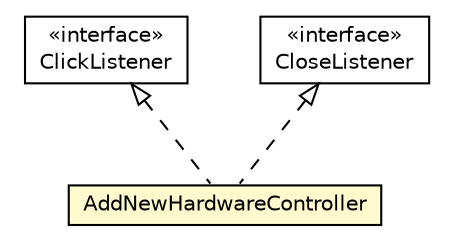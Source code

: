 #!/usr/local/bin/dot
#
# Class diagram 
# Generated by UMLGraph version R5_6-24-gf6e263 (http://www.umlgraph.org/)
#

digraph G {
	edge [fontname="Helvetica",fontsize=10,labelfontname="Helvetica",labelfontsize=10];
	node [fontname="Helvetica",fontsize=10,shape=plaintext];
	nodesep=0.25;
	ranksep=0.5;
	// org.universAAL.ucc.controller.aalspace.AddNewHardwareController
	c2125013 [label=<<table title="org.universAAL.ucc.controller.aalspace.AddNewHardwareController" border="0" cellborder="1" cellspacing="0" cellpadding="2" port="p" bgcolor="lemonChiffon" href="./AddNewHardwareController.html">
		<tr><td><table border="0" cellspacing="0" cellpadding="1">
<tr><td align="center" balign="center"> AddNewHardwareController </td></tr>
		</table></td></tr>
		</table>>, URL="./AddNewHardwareController.html", fontname="Helvetica", fontcolor="black", fontsize=10.0];
	//org.universAAL.ucc.controller.aalspace.AddNewHardwareController implements com.vaadin.ui.Button.ClickListener
	c2125019:p -> c2125013:p [dir=back,arrowtail=empty,style=dashed];
	//org.universAAL.ucc.controller.aalspace.AddNewHardwareController implements com.vaadin.ui.Window.CloseListener
	c2125020:p -> c2125013:p [dir=back,arrowtail=empty,style=dashed];
	// com.vaadin.ui.Window.CloseListener
	c2125020 [label=<<table title="com.vaadin.ui.Window.CloseListener" border="0" cellborder="1" cellspacing="0" cellpadding="2" port="p" href="http://java.sun.com/j2se/1.4.2/docs/api/com/vaadin/ui/Window/CloseListener.html">
		<tr><td><table border="0" cellspacing="0" cellpadding="1">
<tr><td align="center" balign="center"> &#171;interface&#187; </td></tr>
<tr><td align="center" balign="center"> CloseListener </td></tr>
		</table></td></tr>
		</table>>, URL="http://java.sun.com/j2se/1.4.2/docs/api/com/vaadin/ui/Window/CloseListener.html", fontname="Helvetica", fontcolor="black", fontsize=10.0];
	// com.vaadin.ui.Button.ClickListener
	c2125019 [label=<<table title="com.vaadin.ui.Button.ClickListener" border="0" cellborder="1" cellspacing="0" cellpadding="2" port="p" href="http://java.sun.com/j2se/1.4.2/docs/api/com/vaadin/ui/Button/ClickListener.html">
		<tr><td><table border="0" cellspacing="0" cellpadding="1">
<tr><td align="center" balign="center"> &#171;interface&#187; </td></tr>
<tr><td align="center" balign="center"> ClickListener </td></tr>
		</table></td></tr>
		</table>>, URL="http://java.sun.com/j2se/1.4.2/docs/api/com/vaadin/ui/Button/ClickListener.html", fontname="Helvetica", fontcolor="black", fontsize=10.0];
}

